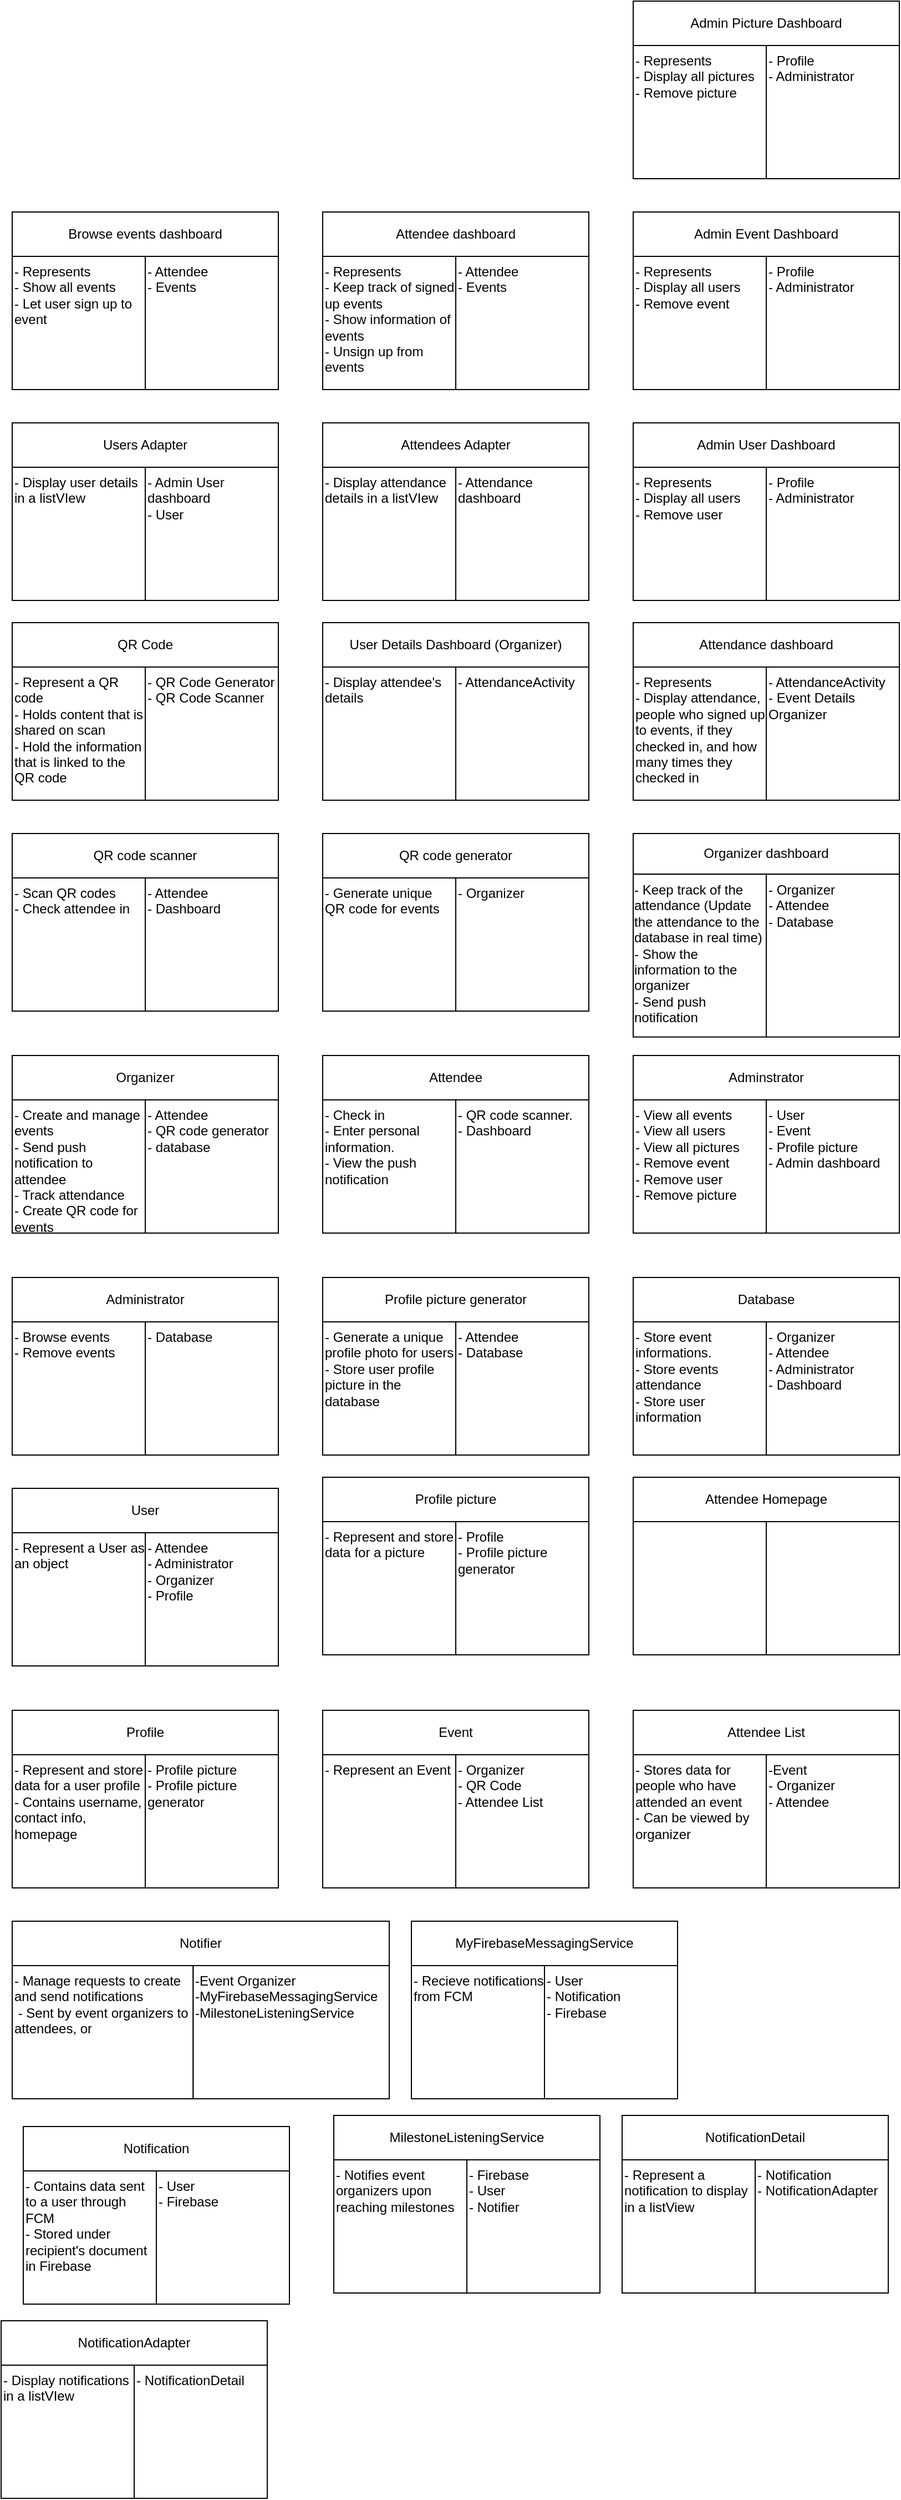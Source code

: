 <mxfile version="24.2.2" type="github">
  <diagram name="Page-1" id="isyf78NvJ2EBEAnTLSQR">
    <mxGraphModel dx="1887" dy="1740" grid="1" gridSize="10" guides="1" tooltips="1" connect="1" arrows="1" fold="1" page="1" pageScale="1" pageWidth="1100" pageHeight="850" math="0" shadow="0">
      <root>
        <mxCell id="0" />
        <mxCell id="1" parent="0" />
        <mxCell id="p0VleNT7jk7Zis_5twDi-4" value="" style="group;align=left;verticalAlign=top;" parent="1" vertex="1" connectable="0">
          <mxGeometry x="160" y="120" width="240" height="160" as="geometry" />
        </mxCell>
        <mxCell id="p0VleNT7jk7Zis_5twDi-1" value="QR code scanner" style="rounded=0;whiteSpace=wrap;html=1;" parent="p0VleNT7jk7Zis_5twDi-4" vertex="1">
          <mxGeometry width="240" height="40" as="geometry" />
        </mxCell>
        <mxCell id="p0VleNT7jk7Zis_5twDi-2" value="- Scan QR codes&lt;br&gt;- Check attendee in" style="rounded=0;whiteSpace=wrap;html=1;verticalAlign=top;align=left;" parent="p0VleNT7jk7Zis_5twDi-4" vertex="1">
          <mxGeometry y="40" width="120" height="120" as="geometry" />
        </mxCell>
        <mxCell id="p0VleNT7jk7Zis_5twDi-3" value="- Attendee&lt;br&gt;&lt;div style=&quot;&quot;&gt;- Dashboard&lt;/div&gt;" style="rounded=0;whiteSpace=wrap;html=1;verticalAlign=top;align=left;" parent="p0VleNT7jk7Zis_5twDi-4" vertex="1">
          <mxGeometry x="120" y="40" width="120" height="120" as="geometry" />
        </mxCell>
        <mxCell id="p0VleNT7jk7Zis_5twDi-5" value="" style="group;align=left;" parent="1" vertex="1" connectable="0">
          <mxGeometry x="440" y="120" width="240" height="160" as="geometry" />
        </mxCell>
        <mxCell id="p0VleNT7jk7Zis_5twDi-6" value="QR code generator" style="rounded=0;whiteSpace=wrap;html=1;" parent="p0VleNT7jk7Zis_5twDi-5" vertex="1">
          <mxGeometry width="240" height="40" as="geometry" />
        </mxCell>
        <mxCell id="p0VleNT7jk7Zis_5twDi-7" value="- Generate unique QR code for events" style="rounded=0;whiteSpace=wrap;html=1;verticalAlign=top;align=left;" parent="p0VleNT7jk7Zis_5twDi-5" vertex="1">
          <mxGeometry y="40" width="120" height="120" as="geometry" />
        </mxCell>
        <mxCell id="p0VleNT7jk7Zis_5twDi-8" value="- Organizer&amp;nbsp;" style="rounded=0;whiteSpace=wrap;html=1;align=left;verticalAlign=top;" parent="p0VleNT7jk7Zis_5twDi-5" vertex="1">
          <mxGeometry x="120" y="40" width="120" height="120" as="geometry" />
        </mxCell>
        <mxCell id="p0VleNT7jk7Zis_5twDi-9" value="" style="group" parent="1" vertex="1" connectable="0">
          <mxGeometry x="160" y="320" width="240" height="160" as="geometry" />
        </mxCell>
        <mxCell id="p0VleNT7jk7Zis_5twDi-10" value="Organizer" style="rounded=0;whiteSpace=wrap;html=1;" parent="p0VleNT7jk7Zis_5twDi-9" vertex="1">
          <mxGeometry width="240" height="40" as="geometry" />
        </mxCell>
        <mxCell id="p0VleNT7jk7Zis_5twDi-11" value="- Create and manage events&lt;br&gt;- Send push notification to attendee&lt;br&gt;- Track attendance&lt;br&gt;- Create QR code for events&amp;nbsp;" style="rounded=0;whiteSpace=wrap;html=1;align=left;verticalAlign=top;" parent="p0VleNT7jk7Zis_5twDi-9" vertex="1">
          <mxGeometry y="40" width="120" height="120" as="geometry" />
        </mxCell>
        <mxCell id="p0VleNT7jk7Zis_5twDi-12" value="- Attendee&lt;br&gt;- QR code generator&lt;br&gt;- database &amp;nbsp;&amp;nbsp;" style="rounded=0;whiteSpace=wrap;html=1;align=left;verticalAlign=top;" parent="p0VleNT7jk7Zis_5twDi-9" vertex="1">
          <mxGeometry x="120" y="40" width="120" height="120" as="geometry" />
        </mxCell>
        <mxCell id="p0VleNT7jk7Zis_5twDi-13" value="" style="group" parent="1" vertex="1" connectable="0">
          <mxGeometry x="440" y="320" width="240" height="160" as="geometry" />
        </mxCell>
        <mxCell id="p0VleNT7jk7Zis_5twDi-14" value="Attendee" style="rounded=0;whiteSpace=wrap;html=1;" parent="p0VleNT7jk7Zis_5twDi-13" vertex="1">
          <mxGeometry width="240" height="40" as="geometry" />
        </mxCell>
        <mxCell id="p0VleNT7jk7Zis_5twDi-15" value="- Check in&lt;br&gt;- Enter personal information.&lt;br&gt;- View the push notification&amp;nbsp;" style="rounded=0;whiteSpace=wrap;html=1;verticalAlign=top;align=left;" parent="p0VleNT7jk7Zis_5twDi-13" vertex="1">
          <mxGeometry y="40" width="120" height="120" as="geometry" />
        </mxCell>
        <mxCell id="p0VleNT7jk7Zis_5twDi-16" value="- QR code scanner.&lt;br&gt;- Dashboard&amp;nbsp;" style="rounded=0;whiteSpace=wrap;html=1;align=left;verticalAlign=top;" parent="p0VleNT7jk7Zis_5twDi-13" vertex="1">
          <mxGeometry x="120" y="40" width="120" height="120" as="geometry" />
        </mxCell>
        <mxCell id="p0VleNT7jk7Zis_5twDi-17" value="" style="group" parent="1" vertex="1" connectable="0">
          <mxGeometry x="160" y="520" width="240" height="160" as="geometry" />
        </mxCell>
        <mxCell id="p0VleNT7jk7Zis_5twDi-18" value="Administrator" style="rounded=0;whiteSpace=wrap;html=1;" parent="p0VleNT7jk7Zis_5twDi-17" vertex="1">
          <mxGeometry width="240" height="40" as="geometry" />
        </mxCell>
        <mxCell id="p0VleNT7jk7Zis_5twDi-19" value="&lt;div style=&quot;&quot;&gt;- Browse events&lt;/div&gt;&lt;div style=&quot;&quot;&gt;- Remove events&lt;/div&gt;" style="rounded=0;whiteSpace=wrap;html=1;verticalAlign=top;align=left;" parent="p0VleNT7jk7Zis_5twDi-17" vertex="1">
          <mxGeometry y="40" width="120" height="120" as="geometry" />
        </mxCell>
        <mxCell id="p0VleNT7jk7Zis_5twDi-20" value="- Database" style="rounded=0;whiteSpace=wrap;html=1;align=left;verticalAlign=top;" parent="p0VleNT7jk7Zis_5twDi-17" vertex="1">
          <mxGeometry x="120" y="40" width="120" height="120" as="geometry" />
        </mxCell>
        <mxCell id="p0VleNT7jk7Zis_5twDi-21" value="" style="group" parent="1" vertex="1" connectable="0">
          <mxGeometry x="440" y="520" width="240" height="160" as="geometry" />
        </mxCell>
        <mxCell id="p0VleNT7jk7Zis_5twDi-22" value="Profile picture generator" style="rounded=0;whiteSpace=wrap;html=1;" parent="p0VleNT7jk7Zis_5twDi-21" vertex="1">
          <mxGeometry width="240" height="40" as="geometry" />
        </mxCell>
        <mxCell id="p0VleNT7jk7Zis_5twDi-23" value="- Generate a unique profile photo for users&lt;br&gt;- Store user profile picture in the database&amp;nbsp;" style="rounded=0;whiteSpace=wrap;html=1;align=left;verticalAlign=top;" parent="p0VleNT7jk7Zis_5twDi-21" vertex="1">
          <mxGeometry y="40" width="120" height="120" as="geometry" />
        </mxCell>
        <mxCell id="p0VleNT7jk7Zis_5twDi-24" value="- Attendee&lt;br&gt;&lt;div style=&quot;&quot;&gt;- Database&lt;/div&gt;" style="rounded=0;whiteSpace=wrap;html=1;align=left;verticalAlign=top;" parent="p0VleNT7jk7Zis_5twDi-21" vertex="1">
          <mxGeometry x="120" y="40" width="120" height="120" as="geometry" />
        </mxCell>
        <mxCell id="p0VleNT7jk7Zis_5twDi-25" value="" style="group;align=left;verticalAlign=top;horizontal=0;" parent="1" vertex="1" connectable="0">
          <mxGeometry x="720" y="120" width="240" height="360" as="geometry" />
        </mxCell>
        <mxCell id="p0VleNT7jk7Zis_5twDi-26" value="Organizer dashboard" style="rounded=0;whiteSpace=wrap;html=1;" parent="p0VleNT7jk7Zis_5twDi-25" vertex="1">
          <mxGeometry width="240" height="36.667" as="geometry" />
        </mxCell>
        <mxCell id="p0VleNT7jk7Zis_5twDi-27" value="&lt;div style=&quot;text-align: left;&quot;&gt;- Keep track of the attendance (Update the attendance to the database in real time)&lt;/div&gt;&lt;div style=&quot;text-align: left;&quot;&gt;- Show the information to the organizer&lt;/div&gt;&lt;div style=&quot;text-align: left;&quot;&gt;- Send push notification&lt;/div&gt;" style="rounded=0;whiteSpace=wrap;html=1;verticalAlign=top;" parent="p0VleNT7jk7Zis_5twDi-25" vertex="1">
          <mxGeometry y="36.667" width="120" height="146.667" as="geometry" />
        </mxCell>
        <mxCell id="p0VleNT7jk7Zis_5twDi-28" value="&lt;div style=&quot;&quot;&gt;- Organizer&lt;/div&gt;- Attendee&lt;br&gt;- Database&amp;nbsp;" style="rounded=0;whiteSpace=wrap;html=1;align=left;horizontal=1;verticalAlign=top;" parent="p0VleNT7jk7Zis_5twDi-25" vertex="1">
          <mxGeometry x="120" y="36.667" width="120" height="146.667" as="geometry" />
        </mxCell>
        <mxCell id="GoL1G0iiaw_R3Dw9g7fL-25" value="" style="group" vertex="1" connectable="0" parent="p0VleNT7jk7Zis_5twDi-25">
          <mxGeometry y="200" width="240" height="160" as="geometry" />
        </mxCell>
        <mxCell id="GoL1G0iiaw_R3Dw9g7fL-26" value="Adminstrator" style="rounded=0;whiteSpace=wrap;html=1;" vertex="1" parent="GoL1G0iiaw_R3Dw9g7fL-25">
          <mxGeometry width="240" height="40" as="geometry" />
        </mxCell>
        <mxCell id="GoL1G0iiaw_R3Dw9g7fL-27" value="- View all events&lt;div&gt;- View all users&lt;/div&gt;&lt;div&gt;- View all pictures&lt;/div&gt;&lt;div&gt;- Remove event&lt;/div&gt;&lt;div&gt;- Remove user&lt;/div&gt;&lt;div&gt;- Remove picture&lt;/div&gt;" style="rounded=0;whiteSpace=wrap;html=1;verticalAlign=top;align=left;" vertex="1" parent="GoL1G0iiaw_R3Dw9g7fL-25">
          <mxGeometry y="40" width="120" height="120" as="geometry" />
        </mxCell>
        <mxCell id="GoL1G0iiaw_R3Dw9g7fL-28" value="- User&lt;div&gt;- Event&lt;/div&gt;&lt;div&gt;- Profile picture&lt;/div&gt;&lt;div&gt;- Admin dashboard&lt;/div&gt;&lt;div&gt;&lt;br&gt;&lt;/div&gt;" style="rounded=0;whiteSpace=wrap;html=1;align=left;verticalAlign=top;" vertex="1" parent="GoL1G0iiaw_R3Dw9g7fL-25">
          <mxGeometry x="120" y="40" width="120" height="120" as="geometry" />
        </mxCell>
        <mxCell id="b8OZTbFHbv40sIYhW2uN-1" value="" style="group" parent="1" vertex="1" connectable="0">
          <mxGeometry x="720" y="520" width="240" height="160" as="geometry" />
        </mxCell>
        <mxCell id="b8OZTbFHbv40sIYhW2uN-2" value="Database" style="rounded=0;whiteSpace=wrap;html=1;" parent="b8OZTbFHbv40sIYhW2uN-1" vertex="1">
          <mxGeometry width="240" height="40" as="geometry" />
        </mxCell>
        <mxCell id="b8OZTbFHbv40sIYhW2uN-3" value="- Store event informations.&lt;br&gt;- Store events attendance&lt;br&gt;- Store user information&amp;nbsp;" style="rounded=0;whiteSpace=wrap;html=1;verticalAlign=top;align=left;" parent="b8OZTbFHbv40sIYhW2uN-1" vertex="1">
          <mxGeometry y="40" width="120" height="120" as="geometry" />
        </mxCell>
        <mxCell id="b8OZTbFHbv40sIYhW2uN-4" value="- Organizer&lt;br&gt;- Attendee&lt;br&gt;- Administrator&lt;br&gt;- Dashboard &amp;nbsp;" style="rounded=0;whiteSpace=wrap;html=1;align=left;verticalAlign=top;" parent="b8OZTbFHbv40sIYhW2uN-1" vertex="1">
          <mxGeometry x="120" y="40" width="120" height="120" as="geometry" />
        </mxCell>
        <mxCell id="ndnspTAVWhX3wWvvUTWw-5" value="" style="group;align=left;verticalAlign=top;" parent="1" vertex="1" connectable="0">
          <mxGeometry x="160" y="-70" width="240" height="160" as="geometry" />
        </mxCell>
        <mxCell id="ndnspTAVWhX3wWvvUTWw-6" value="QR Code" style="rounded=0;whiteSpace=wrap;html=1;" parent="ndnspTAVWhX3wWvvUTWw-5" vertex="1">
          <mxGeometry width="240" height="40" as="geometry" />
        </mxCell>
        <mxCell id="ndnspTAVWhX3wWvvUTWw-7" value="- Represent a QR code&lt;br&gt;- Holds content that is shared on scan&lt;br&gt;- Hold the information that is linked to the QR code&amp;nbsp;" style="rounded=0;whiteSpace=wrap;html=1;verticalAlign=top;align=left;" parent="ndnspTAVWhX3wWvvUTWw-5" vertex="1">
          <mxGeometry y="40" width="120" height="120" as="geometry" />
        </mxCell>
        <mxCell id="ndnspTAVWhX3wWvvUTWw-8" value="- QR Code Generator&lt;br&gt;- QR Code Scanner&lt;br&gt;" style="rounded=0;whiteSpace=wrap;html=1;verticalAlign=top;align=left;" parent="ndnspTAVWhX3wWvvUTWw-5" vertex="1">
          <mxGeometry x="120" y="40" width="120" height="120" as="geometry" />
        </mxCell>
        <mxCell id="yUvjpF-pLKF-yOkhtuPk-1" value="" style="group" parent="1" vertex="1" connectable="0">
          <mxGeometry x="160" y="710" width="240" height="160" as="geometry" />
        </mxCell>
        <mxCell id="yUvjpF-pLKF-yOkhtuPk-2" value="User" style="rounded=0;whiteSpace=wrap;html=1;" parent="yUvjpF-pLKF-yOkhtuPk-1" vertex="1">
          <mxGeometry width="240" height="40" as="geometry" />
        </mxCell>
        <mxCell id="yUvjpF-pLKF-yOkhtuPk-3" value="- Represent a User as an object" style="rounded=0;whiteSpace=wrap;html=1;align=left;verticalAlign=top;" parent="yUvjpF-pLKF-yOkhtuPk-1" vertex="1">
          <mxGeometry y="40" width="120" height="120" as="geometry" />
        </mxCell>
        <mxCell id="yUvjpF-pLKF-yOkhtuPk-4" value="- Attendee&lt;br&gt;- Administrator&lt;br&gt;- Organizer&lt;br&gt;- Profile" style="rounded=0;whiteSpace=wrap;html=1;align=left;verticalAlign=top;" parent="yUvjpF-pLKF-yOkhtuPk-1" vertex="1">
          <mxGeometry x="120" y="40" width="120" height="120" as="geometry" />
        </mxCell>
        <mxCell id="yUvjpF-pLKF-yOkhtuPk-5" value="" style="group" parent="1" vertex="1" connectable="0">
          <mxGeometry x="160" y="910" width="240" height="160" as="geometry" />
        </mxCell>
        <mxCell id="yUvjpF-pLKF-yOkhtuPk-6" value="Profile" style="rounded=0;whiteSpace=wrap;html=1;" parent="yUvjpF-pLKF-yOkhtuPk-5" vertex="1">
          <mxGeometry width="240" height="40" as="geometry" />
        </mxCell>
        <mxCell id="yUvjpF-pLKF-yOkhtuPk-7" value="- Represent and store data for a user profile&lt;br&gt;- Contains username, contact info, homepage" style="rounded=0;whiteSpace=wrap;html=1;align=left;verticalAlign=top;" parent="yUvjpF-pLKF-yOkhtuPk-5" vertex="1">
          <mxGeometry y="40" width="120" height="120" as="geometry" />
        </mxCell>
        <mxCell id="yUvjpF-pLKF-yOkhtuPk-8" value="- Profile picture&lt;br&gt;- Profile picture generator" style="rounded=0;whiteSpace=wrap;html=1;align=left;verticalAlign=top;" parent="yUvjpF-pLKF-yOkhtuPk-5" vertex="1">
          <mxGeometry x="120" y="40" width="120" height="120" as="geometry" />
        </mxCell>
        <mxCell id="yUvjpF-pLKF-yOkhtuPk-9" value="" style="group" parent="1" vertex="1" connectable="0">
          <mxGeometry x="440" y="700" width="240" height="160" as="geometry" />
        </mxCell>
        <mxCell id="yUvjpF-pLKF-yOkhtuPk-10" value="Profile picture" style="rounded=0;whiteSpace=wrap;html=1;" parent="yUvjpF-pLKF-yOkhtuPk-9" vertex="1">
          <mxGeometry width="240" height="40" as="geometry" />
        </mxCell>
        <mxCell id="yUvjpF-pLKF-yOkhtuPk-11" value="- Represent and store data for a picture" style="rounded=0;whiteSpace=wrap;html=1;align=left;verticalAlign=top;" parent="yUvjpF-pLKF-yOkhtuPk-9" vertex="1">
          <mxGeometry y="40" width="120" height="120" as="geometry" />
        </mxCell>
        <mxCell id="yUvjpF-pLKF-yOkhtuPk-12" value="- Profile&lt;br&gt;- Profile picture generator" style="rounded=0;whiteSpace=wrap;html=1;align=left;verticalAlign=top;" parent="yUvjpF-pLKF-yOkhtuPk-9" vertex="1">
          <mxGeometry x="120" y="40" width="120" height="120" as="geometry" />
        </mxCell>
        <mxCell id="yUvjpF-pLKF-yOkhtuPk-18" value="" style="group" parent="1" vertex="1" connectable="0">
          <mxGeometry x="720" y="910" width="240" height="160" as="geometry" />
        </mxCell>
        <mxCell id="yUvjpF-pLKF-yOkhtuPk-19" value="Attendee List" style="rounded=0;whiteSpace=wrap;html=1;" parent="yUvjpF-pLKF-yOkhtuPk-18" vertex="1">
          <mxGeometry width="240" height="40" as="geometry" />
        </mxCell>
        <mxCell id="yUvjpF-pLKF-yOkhtuPk-20" value="- Stores data for people who have attended an event&lt;br&gt;- Can be viewed by organizer" style="rounded=0;whiteSpace=wrap;html=1;align=left;verticalAlign=top;" parent="yUvjpF-pLKF-yOkhtuPk-18" vertex="1">
          <mxGeometry y="40" width="120" height="120" as="geometry" />
        </mxCell>
        <mxCell id="yUvjpF-pLKF-yOkhtuPk-21" value="-Event&lt;br&gt;- Organizer&lt;br&gt;- Attendee" style="rounded=0;whiteSpace=wrap;html=1;align=left;verticalAlign=top;" parent="yUvjpF-pLKF-yOkhtuPk-18" vertex="1">
          <mxGeometry x="120" y="40" width="120" height="120" as="geometry" />
        </mxCell>
        <mxCell id="yUvjpF-pLKF-yOkhtuPk-22" value="" style="group" parent="1" vertex="1" connectable="0">
          <mxGeometry x="440" y="910" width="240" height="160" as="geometry" />
        </mxCell>
        <mxCell id="yUvjpF-pLKF-yOkhtuPk-23" value="Event" style="rounded=0;whiteSpace=wrap;html=1;" parent="yUvjpF-pLKF-yOkhtuPk-22" vertex="1">
          <mxGeometry width="240" height="40" as="geometry" />
        </mxCell>
        <mxCell id="yUvjpF-pLKF-yOkhtuPk-24" value="- Represent an Event&lt;br&gt;" style="rounded=0;whiteSpace=wrap;html=1;align=left;verticalAlign=top;" parent="yUvjpF-pLKF-yOkhtuPk-22" vertex="1">
          <mxGeometry y="40" width="120" height="120" as="geometry" />
        </mxCell>
        <mxCell id="yUvjpF-pLKF-yOkhtuPk-25" value="- Organizer&lt;br&gt;- QR Code&lt;br&gt;- Attendee List" style="rounded=0;whiteSpace=wrap;html=1;align=left;verticalAlign=top;" parent="yUvjpF-pLKF-yOkhtuPk-22" vertex="1">
          <mxGeometry x="120" y="40" width="120" height="120" as="geometry" />
        </mxCell>
        <mxCell id="F9zYYcnOCjDlbiqOqqYT-1" value="" style="group" parent="1" vertex="1" connectable="0">
          <mxGeometry x="720" y="700" width="240" height="160" as="geometry" />
        </mxCell>
        <mxCell id="F9zYYcnOCjDlbiqOqqYT-2" value="Attendee Homepage" style="rounded=0;whiteSpace=wrap;html=1;" parent="F9zYYcnOCjDlbiqOqqYT-1" vertex="1">
          <mxGeometry width="240" height="40" as="geometry" />
        </mxCell>
        <mxCell id="F9zYYcnOCjDlbiqOqqYT-3" value="" style="rounded=0;whiteSpace=wrap;html=1;align=left;verticalAlign=top;" parent="F9zYYcnOCjDlbiqOqqYT-1" vertex="1">
          <mxGeometry y="40" width="120" height="120" as="geometry" />
        </mxCell>
        <mxCell id="F9zYYcnOCjDlbiqOqqYT-4" value="" style="rounded=0;whiteSpace=wrap;html=1;align=left;verticalAlign=top;" parent="F9zYYcnOCjDlbiqOqqYT-1" vertex="1">
          <mxGeometry x="120" y="40" width="120" height="120" as="geometry" />
        </mxCell>
        <mxCell id="TDorO-l8QUH1OnAUlSvA-1" value="" style="group" parent="1" vertex="1" connectable="0">
          <mxGeometry x="160" y="1100" width="340" height="160" as="geometry" />
        </mxCell>
        <mxCell id="TDorO-l8QUH1OnAUlSvA-2" value="Notifier" style="rounded=0;whiteSpace=wrap;html=1;" parent="TDorO-l8QUH1OnAUlSvA-1" vertex="1">
          <mxGeometry width="340.0" height="40" as="geometry" />
        </mxCell>
        <mxCell id="TDorO-l8QUH1OnAUlSvA-3" value="- Manage requests to create and send notifications&lt;br&gt;&amp;nbsp;- Sent by event organizers to attendees, or&amp;nbsp;" style="rounded=0;whiteSpace=wrap;html=1;align=left;verticalAlign=top;" parent="TDorO-l8QUH1OnAUlSvA-1" vertex="1">
          <mxGeometry y="40" width="163.2" height="120" as="geometry" />
        </mxCell>
        <mxCell id="TDorO-l8QUH1OnAUlSvA-4" value="-Event Organizer&lt;br&gt;-MyFirebaseMessagingService&lt;br&gt;-MilestoneListeningService" style="rounded=0;whiteSpace=wrap;html=1;align=left;verticalAlign=top;" parent="TDorO-l8QUH1OnAUlSvA-1" vertex="1">
          <mxGeometry x="163.2" y="40" width="176.8" height="120" as="geometry" />
        </mxCell>
        <mxCell id="TDorO-l8QUH1OnAUlSvA-5" value="" style="group" parent="1" vertex="1" connectable="0">
          <mxGeometry x="520" y="1100" width="240" height="160" as="geometry" />
        </mxCell>
        <mxCell id="TDorO-l8QUH1OnAUlSvA-6" value="MyFirebaseMessagingService" style="rounded=0;whiteSpace=wrap;html=1;" parent="TDorO-l8QUH1OnAUlSvA-5" vertex="1">
          <mxGeometry width="240" height="40" as="geometry" />
        </mxCell>
        <mxCell id="TDorO-l8QUH1OnAUlSvA-7" value="- Recieve notifications from FCM" style="rounded=0;whiteSpace=wrap;html=1;align=left;verticalAlign=top;" parent="TDorO-l8QUH1OnAUlSvA-5" vertex="1">
          <mxGeometry y="40" width="120" height="120" as="geometry" />
        </mxCell>
        <mxCell id="TDorO-l8QUH1OnAUlSvA-8" value="- User&lt;br&gt;- Notification&lt;br&gt;- Firebase" style="rounded=0;whiteSpace=wrap;html=1;align=left;verticalAlign=top;" parent="TDorO-l8QUH1OnAUlSvA-5" vertex="1">
          <mxGeometry x="120" y="40" width="120" height="120" as="geometry" />
        </mxCell>
        <mxCell id="TDorO-l8QUH1OnAUlSvA-9" value="" style="group" parent="1" vertex="1" connectable="0">
          <mxGeometry x="150" y="1460" width="240" height="160" as="geometry" />
        </mxCell>
        <mxCell id="TDorO-l8QUH1OnAUlSvA-10" value="NotificationAdapter" style="rounded=0;whiteSpace=wrap;html=1;" parent="TDorO-l8QUH1OnAUlSvA-9" vertex="1">
          <mxGeometry width="240" height="40" as="geometry" />
        </mxCell>
        <mxCell id="TDorO-l8QUH1OnAUlSvA-11" value="- Display notifications in a listVIew" style="rounded=0;whiteSpace=wrap;html=1;align=left;verticalAlign=top;" parent="TDorO-l8QUH1OnAUlSvA-9" vertex="1">
          <mxGeometry y="40" width="120" height="120" as="geometry" />
        </mxCell>
        <mxCell id="TDorO-l8QUH1OnAUlSvA-12" value="- NotificationDetail&lt;div&gt;&lt;br&gt;&lt;/div&gt;" style="rounded=0;whiteSpace=wrap;html=1;align=left;verticalAlign=top;" parent="TDorO-l8QUH1OnAUlSvA-9" vertex="1">
          <mxGeometry x="120" y="40" width="120" height="120" as="geometry" />
        </mxCell>
        <mxCell id="TDorO-l8QUH1OnAUlSvA-13" value="" style="group" parent="1" vertex="1" connectable="0">
          <mxGeometry x="450" y="1275" width="240" height="160" as="geometry" />
        </mxCell>
        <mxCell id="TDorO-l8QUH1OnAUlSvA-14" value="MilestoneListeningService" style="rounded=0;whiteSpace=wrap;html=1;" parent="TDorO-l8QUH1OnAUlSvA-13" vertex="1">
          <mxGeometry width="240" height="40" as="geometry" />
        </mxCell>
        <mxCell id="TDorO-l8QUH1OnAUlSvA-15" value="- Notifies event organizers upon reaching milestones" style="rounded=0;whiteSpace=wrap;html=1;align=left;verticalAlign=top;" parent="TDorO-l8QUH1OnAUlSvA-13" vertex="1">
          <mxGeometry y="40" width="120" height="120" as="geometry" />
        </mxCell>
        <mxCell id="TDorO-l8QUH1OnAUlSvA-16" value="- Firebase&lt;br&gt;- User&lt;br&gt;- Notifier" style="rounded=0;whiteSpace=wrap;html=1;align=left;verticalAlign=top;" parent="TDorO-l8QUH1OnAUlSvA-13" vertex="1">
          <mxGeometry x="120" y="40" width="120" height="120" as="geometry" />
        </mxCell>
        <mxCell id="rrSvDPl7ggr8lH2BGJYU-1" value="" style="group" parent="1" vertex="1" connectable="0">
          <mxGeometry x="710" y="1275" width="240" height="160" as="geometry" />
        </mxCell>
        <mxCell id="rrSvDPl7ggr8lH2BGJYU-2" value="NotificationDetail" style="rounded=0;whiteSpace=wrap;html=1;" parent="rrSvDPl7ggr8lH2BGJYU-1" vertex="1">
          <mxGeometry width="240" height="40" as="geometry" />
        </mxCell>
        <mxCell id="rrSvDPl7ggr8lH2BGJYU-3" value="- Represent a notification to display in a listView" style="rounded=0;whiteSpace=wrap;html=1;align=left;verticalAlign=top;" parent="rrSvDPl7ggr8lH2BGJYU-1" vertex="1">
          <mxGeometry y="40" width="120" height="120" as="geometry" />
        </mxCell>
        <mxCell id="rrSvDPl7ggr8lH2BGJYU-4" value="- Notification&lt;div&gt;- NotificationAdapter&lt;/div&gt;" style="rounded=0;whiteSpace=wrap;html=1;align=left;verticalAlign=top;" parent="rrSvDPl7ggr8lH2BGJYU-1" vertex="1">
          <mxGeometry x="120" y="40" width="120" height="120" as="geometry" />
        </mxCell>
        <mxCell id="rrSvDPl7ggr8lH2BGJYU-5" value="" style="group" parent="1" vertex="1" connectable="0">
          <mxGeometry x="170" y="1285" width="240" height="160" as="geometry" />
        </mxCell>
        <mxCell id="rrSvDPl7ggr8lH2BGJYU-6" value="Notification" style="rounded=0;whiteSpace=wrap;html=1;" parent="rrSvDPl7ggr8lH2BGJYU-5" vertex="1">
          <mxGeometry width="240" height="40" as="geometry" />
        </mxCell>
        <mxCell id="rrSvDPl7ggr8lH2BGJYU-7" value="- Contains data sent to a user through FCM&lt;br&gt;- Stored under recipient&#39;s document in Firebase" style="rounded=0;whiteSpace=wrap;html=1;align=left;verticalAlign=top;" parent="rrSvDPl7ggr8lH2BGJYU-5" vertex="1">
          <mxGeometry y="40" width="120" height="120" as="geometry" />
        </mxCell>
        <mxCell id="rrSvDPl7ggr8lH2BGJYU-8" value="- User&lt;br&gt;- Firebase" style="rounded=0;whiteSpace=wrap;html=1;align=left;verticalAlign=top;" parent="rrSvDPl7ggr8lH2BGJYU-5" vertex="1">
          <mxGeometry x="120" y="40" width="120" height="120" as="geometry" />
        </mxCell>
        <mxCell id="GoL1G0iiaw_R3Dw9g7fL-1" value="" style="group;align=left;verticalAlign=top;" vertex="1" connectable="0" parent="1">
          <mxGeometry x="440" y="-70" width="240" height="160" as="geometry" />
        </mxCell>
        <mxCell id="GoL1G0iiaw_R3Dw9g7fL-2" value="User Details Dashboard (Organizer)" style="rounded=0;whiteSpace=wrap;html=1;" vertex="1" parent="GoL1G0iiaw_R3Dw9g7fL-1">
          <mxGeometry width="240" height="40" as="geometry" />
        </mxCell>
        <mxCell id="GoL1G0iiaw_R3Dw9g7fL-3" value="- Display attendee&#39;s details" style="rounded=0;whiteSpace=wrap;html=1;verticalAlign=top;align=left;" vertex="1" parent="GoL1G0iiaw_R3Dw9g7fL-1">
          <mxGeometry y="40" width="120" height="120" as="geometry" />
        </mxCell>
        <mxCell id="GoL1G0iiaw_R3Dw9g7fL-4" value="- AttendanceActivity" style="rounded=0;whiteSpace=wrap;html=1;verticalAlign=top;align=left;" vertex="1" parent="GoL1G0iiaw_R3Dw9g7fL-1">
          <mxGeometry x="120" y="40" width="120" height="120" as="geometry" />
        </mxCell>
        <mxCell id="GoL1G0iiaw_R3Dw9g7fL-5" value="" style="group;align=left;verticalAlign=top;" vertex="1" connectable="0" parent="1">
          <mxGeometry x="720" y="-70" width="240" height="160" as="geometry" />
        </mxCell>
        <mxCell id="GoL1G0iiaw_R3Dw9g7fL-6" value="Attendance dashboard" style="rounded=0;whiteSpace=wrap;html=1;" vertex="1" parent="GoL1G0iiaw_R3Dw9g7fL-5">
          <mxGeometry width="240" height="40" as="geometry" />
        </mxCell>
        <mxCell id="GoL1G0iiaw_R3Dw9g7fL-7" value="&lt;div&gt;- Represents&lt;/div&gt;- Display attendance, people who signed up to events, if they checked in, and how many times they checked in" style="rounded=0;whiteSpace=wrap;html=1;verticalAlign=top;align=left;" vertex="1" parent="GoL1G0iiaw_R3Dw9g7fL-5">
          <mxGeometry y="40" width="120" height="120" as="geometry" />
        </mxCell>
        <mxCell id="GoL1G0iiaw_R3Dw9g7fL-8" value="- AttendanceActivity&lt;div&gt;- Event Details Organizer&lt;/div&gt;" style="rounded=0;whiteSpace=wrap;html=1;verticalAlign=top;align=left;" vertex="1" parent="GoL1G0iiaw_R3Dw9g7fL-5">
          <mxGeometry x="120" y="40" width="120" height="120" as="geometry" />
        </mxCell>
        <mxCell id="GoL1G0iiaw_R3Dw9g7fL-13" value="" style="group" vertex="1" connectable="0" parent="1">
          <mxGeometry x="440" y="-250" width="240" height="160" as="geometry" />
        </mxCell>
        <mxCell id="GoL1G0iiaw_R3Dw9g7fL-14" value="Attendees Adapter" style="rounded=0;whiteSpace=wrap;html=1;" vertex="1" parent="GoL1G0iiaw_R3Dw9g7fL-13">
          <mxGeometry width="240" height="40" as="geometry" />
        </mxCell>
        <mxCell id="GoL1G0iiaw_R3Dw9g7fL-15" value="- Display attendance details in a listVIew" style="rounded=0;whiteSpace=wrap;html=1;align=left;verticalAlign=top;" vertex="1" parent="GoL1G0iiaw_R3Dw9g7fL-13">
          <mxGeometry y="40" width="120" height="120" as="geometry" />
        </mxCell>
        <mxCell id="GoL1G0iiaw_R3Dw9g7fL-16" value="- Attendance dashboard" style="rounded=0;whiteSpace=wrap;html=1;align=left;verticalAlign=top;" vertex="1" parent="GoL1G0iiaw_R3Dw9g7fL-13">
          <mxGeometry x="120" y="40" width="120" height="120" as="geometry" />
        </mxCell>
        <mxCell id="GoL1G0iiaw_R3Dw9g7fL-17" value="" style="group" vertex="1" connectable="0" parent="1">
          <mxGeometry x="160" y="-250" width="240" height="160" as="geometry" />
        </mxCell>
        <mxCell id="GoL1G0iiaw_R3Dw9g7fL-18" value="Users Adapter" style="rounded=0;whiteSpace=wrap;html=1;" vertex="1" parent="GoL1G0iiaw_R3Dw9g7fL-17">
          <mxGeometry width="240" height="40" as="geometry" />
        </mxCell>
        <mxCell id="GoL1G0iiaw_R3Dw9g7fL-19" value="- Display user details in a listVIew" style="rounded=0;whiteSpace=wrap;html=1;align=left;verticalAlign=top;" vertex="1" parent="GoL1G0iiaw_R3Dw9g7fL-17">
          <mxGeometry y="40" width="120" height="120" as="geometry" />
        </mxCell>
        <mxCell id="GoL1G0iiaw_R3Dw9g7fL-20" value="- Admin User dashboard&lt;div&gt;- User&lt;/div&gt;" style="rounded=0;whiteSpace=wrap;html=1;align=left;verticalAlign=top;" vertex="1" parent="GoL1G0iiaw_R3Dw9g7fL-17">
          <mxGeometry x="120" y="40" width="120" height="120" as="geometry" />
        </mxCell>
        <mxCell id="GoL1G0iiaw_R3Dw9g7fL-21" value="" style="group" vertex="1" connectable="0" parent="1">
          <mxGeometry x="720" y="-250" width="240" height="160" as="geometry" />
        </mxCell>
        <mxCell id="GoL1G0iiaw_R3Dw9g7fL-22" value="Admin User Dashboard" style="rounded=0;whiteSpace=wrap;html=1;" vertex="1" parent="GoL1G0iiaw_R3Dw9g7fL-21">
          <mxGeometry width="240" height="40" as="geometry" />
        </mxCell>
        <mxCell id="GoL1G0iiaw_R3Dw9g7fL-23" value="&lt;div&gt;- Represents&lt;/div&gt;- Display all users&lt;div&gt;- Remove user&lt;/div&gt;" style="rounded=0;whiteSpace=wrap;html=1;align=left;verticalAlign=top;" vertex="1" parent="GoL1G0iiaw_R3Dw9g7fL-21">
          <mxGeometry y="40" width="120" height="120" as="geometry" />
        </mxCell>
        <mxCell id="GoL1G0iiaw_R3Dw9g7fL-24" value="- Profile&lt;div&gt;- Administrator&lt;/div&gt;" style="rounded=0;whiteSpace=wrap;html=1;align=left;verticalAlign=top;" vertex="1" parent="GoL1G0iiaw_R3Dw9g7fL-21">
          <mxGeometry x="120" y="40" width="120" height="120" as="geometry" />
        </mxCell>
        <mxCell id="GoL1G0iiaw_R3Dw9g7fL-29" value="" style="group" vertex="1" connectable="0" parent="1">
          <mxGeometry x="720" y="-440" width="240" height="160" as="geometry" />
        </mxCell>
        <mxCell id="GoL1G0iiaw_R3Dw9g7fL-30" value="Admin Event Dashboard" style="rounded=0;whiteSpace=wrap;html=1;" vertex="1" parent="GoL1G0iiaw_R3Dw9g7fL-29">
          <mxGeometry width="240" height="40" as="geometry" />
        </mxCell>
        <mxCell id="GoL1G0iiaw_R3Dw9g7fL-31" value="&lt;div&gt;- Represents&lt;/div&gt;- Display all users&lt;div&gt;- Remove event&lt;/div&gt;" style="rounded=0;whiteSpace=wrap;html=1;align=left;verticalAlign=top;" vertex="1" parent="GoL1G0iiaw_R3Dw9g7fL-29">
          <mxGeometry y="40" width="120" height="120" as="geometry" />
        </mxCell>
        <mxCell id="GoL1G0iiaw_R3Dw9g7fL-32" value="- Profile&lt;div&gt;- Administrator&lt;/div&gt;" style="rounded=0;whiteSpace=wrap;html=1;align=left;verticalAlign=top;" vertex="1" parent="GoL1G0iiaw_R3Dw9g7fL-29">
          <mxGeometry x="120" y="40" width="120" height="120" as="geometry" />
        </mxCell>
        <mxCell id="GoL1G0iiaw_R3Dw9g7fL-33" value="" style="group" vertex="1" connectable="0" parent="1">
          <mxGeometry x="440" y="-440" width="240" height="160" as="geometry" />
        </mxCell>
        <mxCell id="GoL1G0iiaw_R3Dw9g7fL-34" value="Attendee dashboard" style="rounded=0;whiteSpace=wrap;html=1;" vertex="1" parent="GoL1G0iiaw_R3Dw9g7fL-33">
          <mxGeometry width="240" height="40" as="geometry" />
        </mxCell>
        <mxCell id="GoL1G0iiaw_R3Dw9g7fL-35" value="&lt;div&gt;- Represents&lt;/div&gt;- Keep track of signed up events&lt;div&gt;- Show information of events&lt;/div&gt;&lt;div&gt;- Unsign up from events&lt;/div&gt;" style="rounded=0;whiteSpace=wrap;html=1;align=left;verticalAlign=top;" vertex="1" parent="GoL1G0iiaw_R3Dw9g7fL-33">
          <mxGeometry y="40" width="120" height="120" as="geometry" />
        </mxCell>
        <mxCell id="GoL1G0iiaw_R3Dw9g7fL-36" value="- Attendee&lt;div&gt;- Events&lt;/div&gt;" style="rounded=0;whiteSpace=wrap;html=1;align=left;verticalAlign=top;" vertex="1" parent="GoL1G0iiaw_R3Dw9g7fL-33">
          <mxGeometry x="120" y="40" width="120" height="120" as="geometry" />
        </mxCell>
        <mxCell id="GoL1G0iiaw_R3Dw9g7fL-37" value="" style="group" vertex="1" connectable="0" parent="1">
          <mxGeometry x="160" y="-440" width="240" height="160" as="geometry" />
        </mxCell>
        <mxCell id="GoL1G0iiaw_R3Dw9g7fL-38" value="Browse events dashboard" style="rounded=0;whiteSpace=wrap;html=1;" vertex="1" parent="GoL1G0iiaw_R3Dw9g7fL-37">
          <mxGeometry width="240" height="40" as="geometry" />
        </mxCell>
        <mxCell id="GoL1G0iiaw_R3Dw9g7fL-39" value="&lt;div&gt;- Represents&lt;/div&gt;- Show all events&lt;div&gt;- Let user sign up to event&lt;/div&gt;" style="rounded=0;whiteSpace=wrap;html=1;align=left;verticalAlign=top;" vertex="1" parent="GoL1G0iiaw_R3Dw9g7fL-37">
          <mxGeometry y="40" width="120" height="120" as="geometry" />
        </mxCell>
        <mxCell id="GoL1G0iiaw_R3Dw9g7fL-40" value="- Attendee&lt;div&gt;- Events&lt;/div&gt;" style="rounded=0;whiteSpace=wrap;html=1;align=left;verticalAlign=top;" vertex="1" parent="GoL1G0iiaw_R3Dw9g7fL-37">
          <mxGeometry x="120" y="40" width="120" height="120" as="geometry" />
        </mxCell>
        <mxCell id="GoL1G0iiaw_R3Dw9g7fL-41" value="" style="group" vertex="1" connectable="0" parent="1">
          <mxGeometry x="720" y="-630" width="240" height="160" as="geometry" />
        </mxCell>
        <mxCell id="GoL1G0iiaw_R3Dw9g7fL-42" value="Admin Picture Dashboard" style="rounded=0;whiteSpace=wrap;html=1;" vertex="1" parent="GoL1G0iiaw_R3Dw9g7fL-41">
          <mxGeometry width="240" height="40" as="geometry" />
        </mxCell>
        <mxCell id="GoL1G0iiaw_R3Dw9g7fL-43" value="&lt;div&gt;- Represents&lt;/div&gt;- Display all pictures&lt;div&gt;- Remove picture&lt;/div&gt;" style="rounded=0;whiteSpace=wrap;html=1;align=left;verticalAlign=top;" vertex="1" parent="GoL1G0iiaw_R3Dw9g7fL-41">
          <mxGeometry y="40" width="120" height="120" as="geometry" />
        </mxCell>
        <mxCell id="GoL1G0iiaw_R3Dw9g7fL-44" value="- Profile&lt;div&gt;- Administrator&lt;/div&gt;" style="rounded=0;whiteSpace=wrap;html=1;align=left;verticalAlign=top;" vertex="1" parent="GoL1G0iiaw_R3Dw9g7fL-41">
          <mxGeometry x="120" y="40" width="120" height="120" as="geometry" />
        </mxCell>
      </root>
    </mxGraphModel>
  </diagram>
</mxfile>
